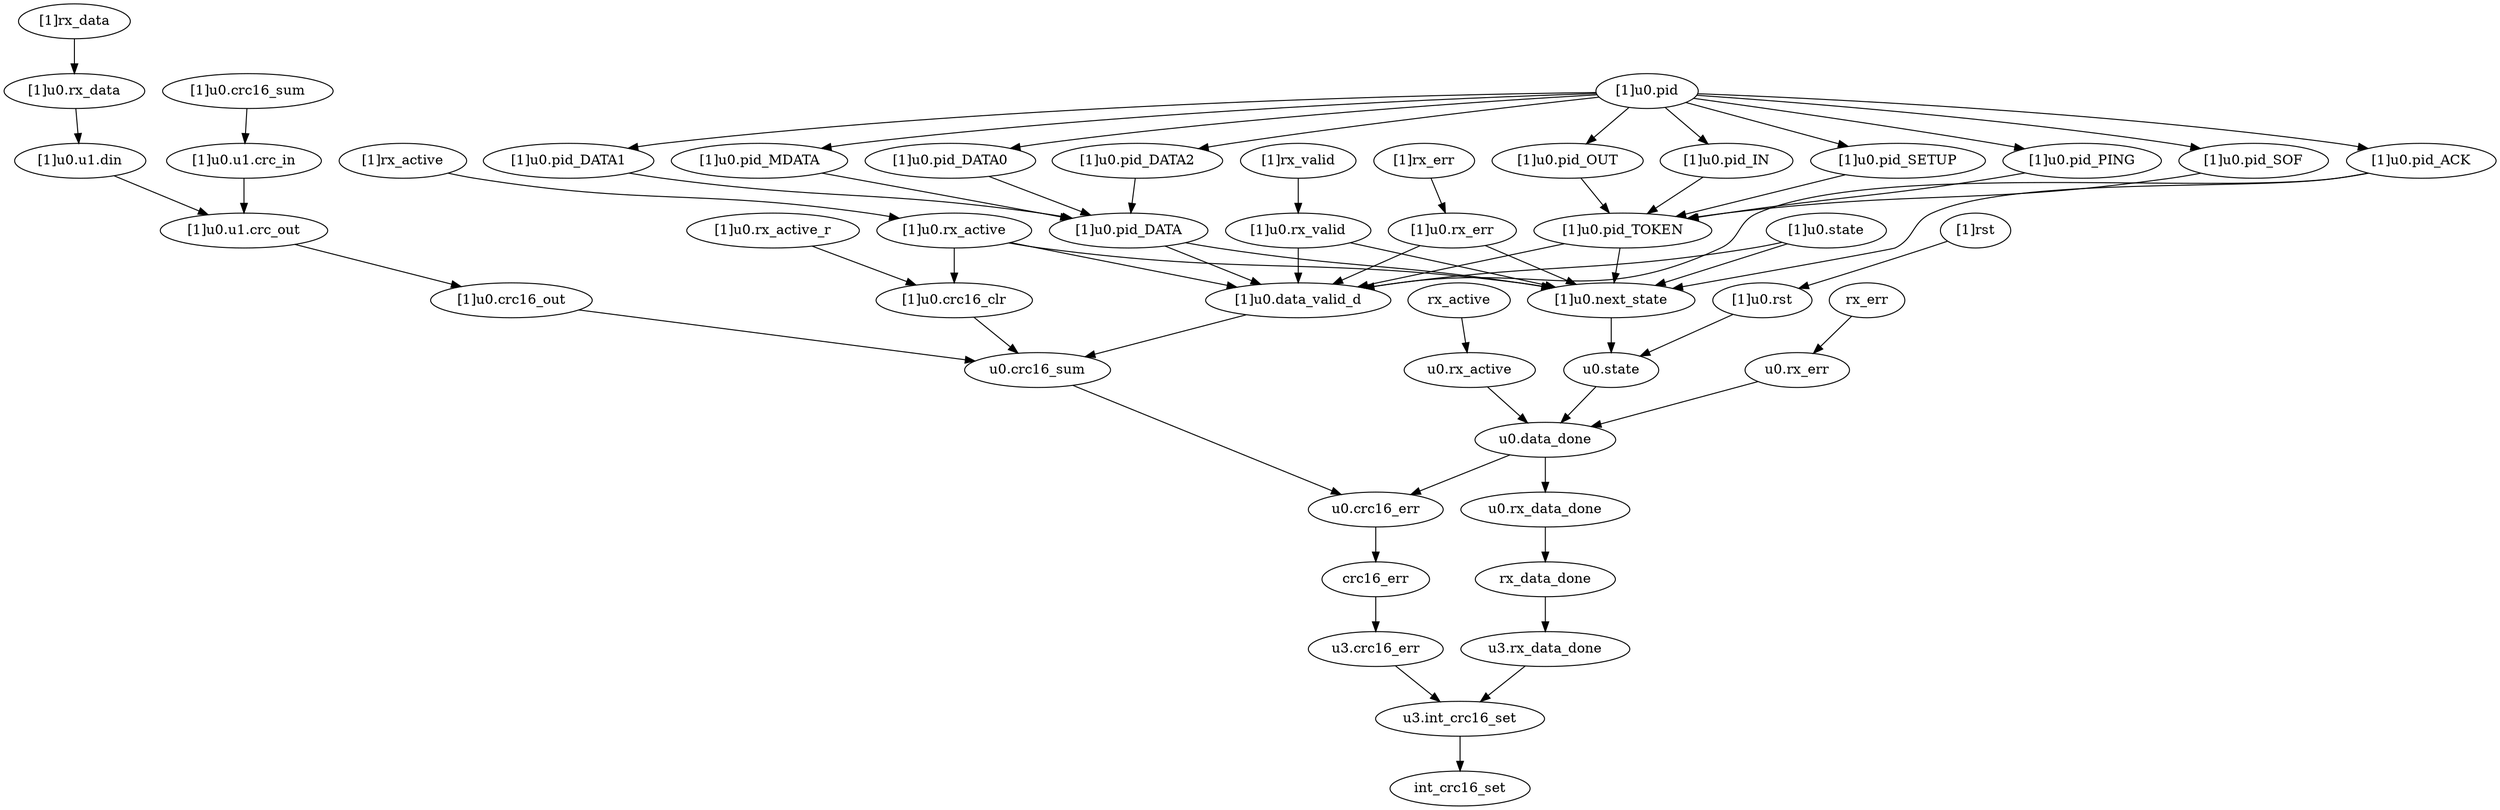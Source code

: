 strict digraph "" {
	"[1]u0.pid_ACK"	 [complexity=9,
		importance=0.0195354481583,
		rank=0.00217060535092];
	"[1]u0.next_state"	 [complexity=9,
		importance=0.0229604678521,
		rank=0.00255116309468];
	"[1]u0.pid_ACK" -> "[1]u0.next_state";
	"[1]u0.data_valid_d"	 [complexity=7,
		importance=0.0181332008812,
		rank=0.00259045726875];
	"[1]u0.pid_ACK" -> "[1]u0.data_valid_d";
	rx_err	 [complexity=8,
		importance=0.0165728103714,
		rank=0.00207160129643];
	"u0.rx_err"	 [complexity=8,
		importance=0.0152463410573,
		rank=0.00190579263217];
	rx_err -> "u0.rx_err";
	"[1]rx_err"	 [complexity=20,
		importance=0.0758489456855,
		rank=0.00379244728428];
	"[1]u0.rx_err"	 [complexity=20,
		importance=0.0745224763714,
		rank=0.00372612381857];
	"[1]rx_err" -> "[1]u0.rx_err";
	"[1]u0.pid_DATA0"	 [complexity=16,
		importance=0.0222641529818,
		rank=0.00139150956137];
	"[1]u0.pid_DATA"	 [complexity=11,
		importance=0.0208619057048,
		rank=0.00189653688225];
	"[1]u0.pid_DATA0" -> "[1]u0.pid_DATA";
	"[1]u0.crc16_clr"	 [complexity=7,
		importance=0.033439797267,
		rank=0.00477711389529];
	"u0.crc16_sum"	 [complexity=6,
		importance=0.0157036220028,
		rank=0.00261727033379];
	"[1]u0.crc16_clr" -> "u0.crc16_sum";
	"[1]rst"	 [complexity=8,
		importance=0.0376429574532,
		rank=0.00470536968165];
	"[1]u0.rst"	 [complexity=8,
		importance=0.0363164881392,
		rank=0.00453956101739];
	"[1]rst" -> "[1]u0.rst";
	"[1]u0.crc16_out"	 [complexity=8,
		importance=0.0186536361714,
		rank=0.00233170452142];
	"[1]u0.crc16_out" -> "u0.crc16_sum";
	"[1]u0.state"	 [complexity=8,
		importance=0.0404771094837,
		rank=0.00505963868546];
	"[1]u0.state" -> "[1]u0.next_state";
	"[1]u0.state" -> "[1]u0.data_valid_d";
	"[1]u0.pid_DATA" -> "[1]u0.next_state";
	"[1]u0.pid_DATA" -> "[1]u0.data_valid_d";
	"u0.data_done"	 [complexity=6,
		importance=0.0132566682108,
		rank=0.00220944470181];
	"u0.rx_data_done"	 [complexity=3,
		importance=0.00950063163381,
		rank=0.00316687721127];
	"u0.data_done" -> "u0.rx_data_done";
	"u0.crc16_err"	 [complexity=3,
		importance=0.0117524428997,
		rank=0.00391748096658];
	"u0.data_done" -> "u0.crc16_err";
	crc16_err	 [complexity=3,
		importance=0.00924874180271,
		rank=0.00308291393424];
	"u3.crc16_err"	 [complexity=3,
		importance=0.0066706638506,
		rank=0.00222355461687];
	crc16_err -> "u3.crc16_err";
	"[1]u0.rx_data"	 [complexity=98,
		importance=0.682425150152,
		rank=0.00696352194032];
	"[1]u0.u1.din"	 [complexity=98,
		importance=0.680435477305,
		rank=0.00694321915618];
	"[1]u0.rx_data" -> "[1]u0.u1.din";
	"[1]u0.rx_valid"	 [complexity=18,
		importance=0.0563892754902,
		rank=0.00313273752723];
	"[1]u0.rx_valid" -> "[1]u0.next_state";
	"[1]u0.rx_valid" -> "[1]u0.data_valid_d";
	"[1]u0.u1.crc_in"	 [complexity=108,
		importance=0.856428320524,
		rank=0.0079298918567];
	"[1]u0.u1.crc_out"	 [complexity=8,
		importance=0.021900323905,
		rank=0.00273754048813];
	"[1]u0.u1.crc_in" -> "[1]u0.u1.crc_out";
	rx_data_done	 [complexity=3,
		importance=0.00798614944998,
		rank=0.00266204981666];
	"u0.rx_data_done" -> rx_data_done;
	"u0.state"	 [complexity=7,
		importance=0.017467375932,
		rank=0.00249533941886];
	"u0.state" -> "u0.data_done";
	"[1]u0.pid_IN"	 [complexity=17,
		importance=0.0226147118592,
		rank=0.00133027716819];
	"[1]u0.pid_TOKEN"	 [complexity=11,
		importance=0.0212124645821,
		rank=0.0019284058711];
	"[1]u0.pid_IN" -> "[1]u0.pid_TOKEN";
	"[1]u0.rst" -> "u0.state";
	"[1]u0.pid_SETUP"	 [complexity=17,
		importance=0.0226147118592,
		rank=0.00133027716819];
	"[1]u0.pid_SETUP" -> "[1]u0.pid_TOKEN";
	"[1]u0.rx_active_r"	 [complexity=10,
		importance=0.0347948534467,
		rank=0.00347948534467];
	"[1]u0.rx_active_r" -> "[1]u0.crc16_clr";
	"u0.rx_active"	 [complexity=8,
		importance=0.0149147392911,
		rank=0.00186434241139];
	"u0.rx_active" -> "u0.data_done";
	"[1]u0.next_state" -> "u0.state";
	"[1]u0.pid_DATA2"	 [complexity=16,
		importance=0.0222641529818,
		rank=0.00139150956137];
	"[1]u0.pid_DATA2" -> "[1]u0.pid_DATA";
	"u0.rx_err" -> "u0.data_done";
	"u3.rx_data_done"	 [complexity=3,
		importance=0.00590240390885,
		rank=0.00196746796962];
	rx_data_done -> "u3.rx_data_done";
	"u3.int_crc16_set"	 [complexity=0,
		importance=0.00405502300443,
		rank=0.0];
	int_crc16_set	 [complexity=0,
		importance=0.002236335281,
		rank=0.0];
	"u3.int_crc16_set" -> int_crc16_set;
	"u3.rx_data_done" -> "u3.int_crc16_set";
	"[1]u0.u1.crc_out" -> "[1]u0.crc16_out";
	"[1]u0.crc16_sum"	 [complexity=108,
		importance=0.860379499627,
		rank=0.00796647684839];
	"[1]u0.crc16_sum" -> "[1]u0.u1.crc_in";
	"[1]u0.rx_err" -> "[1]u0.next_state";
	"[1]u0.rx_err" -> "[1]u0.data_valid_d";
	"[1]u0.pid_PING"	 [complexity=17,
		importance=0.0226147118592,
		rank=0.00133027716819];
	"[1]u0.pid_PING" -> "[1]u0.pid_TOKEN";
	"[1]u0.pid"	 [complexity=18,
		importance=0.0249925574542,
		rank=0.00138847541412];
	"[1]u0.pid" -> "[1]u0.pid_ACK";
	"[1]u0.pid" -> "[1]u0.pid_DATA0";
	"[1]u0.pid" -> "[1]u0.pid_IN";
	"[1]u0.pid" -> "[1]u0.pid_SETUP";
	"[1]u0.pid" -> "[1]u0.pid_DATA2";
	"[1]u0.pid" -> "[1]u0.pid_PING";
	"[1]u0.pid_DATA1"	 [complexity=16,
		importance=0.0222641529818,
		rank=0.00139150956137];
	"[1]u0.pid" -> "[1]u0.pid_DATA1";
	"[1]u0.pid_SOF"	 [complexity=17,
		importance=0.0226147118592,
		rank=0.00133027716819];
	"[1]u0.pid" -> "[1]u0.pid_SOF";
	"[1]u0.pid_MDATA"	 [complexity=16,
		importance=0.0222641529818,
		rank=0.00139150956137];
	"[1]u0.pid" -> "[1]u0.pid_MDATA";
	"[1]u0.pid_OUT"	 [complexity=17,
		importance=0.0226147118592,
		rank=0.00133027716819];
	"[1]u0.pid" -> "[1]u0.pid_OUT";
	"u0.crc16_err" -> crc16_err;
	"[1]u0.pid_DATA1" -> "[1]u0.pid_DATA";
	"u0.crc16_sum" -> "u0.crc16_err";
	"u3.crc16_err" -> "u3.int_crc16_set";
	"[1]rx_active"	 [complexity=10,
		importance=0.0364243376614,
		rank=0.00364243376614];
	"[1]u0.rx_active"	 [complexity=10,
		importance=0.0350978683473,
		rank=0.00350978683473];
	"[1]rx_active" -> "[1]u0.rx_active";
	"[1]u0.pid_SOF" -> "[1]u0.pid_TOKEN";
	"[1]u0.pid_MDATA" -> "[1]u0.pid_DATA";
	"[1]u0.data_valid_d" -> "u0.crc16_sum";
	"[1]u0.pid_TOKEN" -> "[1]u0.next_state";
	"[1]u0.pid_TOKEN" -> "[1]u0.data_valid_d";
	"[1]rx_valid"	 [complexity=18,
		importance=0.0577157448043,
		rank=0.00320643026691];
	"[1]rx_valid" -> "[1]u0.rx_valid";
	rx_active	 [complexity=8,
		importance=0.0162412086052,
		rank=0.00203015107565];
	rx_active -> "u0.rx_active";
	"[1]rx_data"	 [complexity=98,
		importance=0.683751619466,
		rank=0.00697705734149];
	"[1]rx_data" -> "[1]u0.rx_data";
	"[1]u0.pid_OUT" -> "[1]u0.pid_TOKEN";
	"[1]u0.rx_active" -> "[1]u0.crc16_clr";
	"[1]u0.rx_active" -> "[1]u0.next_state";
	"[1]u0.rx_active" -> "[1]u0.data_valid_d";
	"[1]u0.u1.din" -> "[1]u0.u1.crc_out";
}
